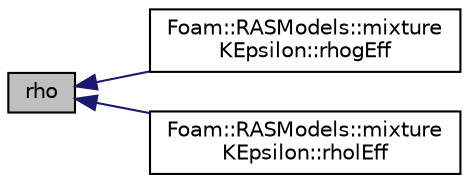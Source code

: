 digraph "rho"
{
  bgcolor="transparent";
  edge [fontname="Helvetica",fontsize="10",labelfontname="Helvetica",labelfontsize="10"];
  node [fontname="Helvetica",fontsize="10",shape=record];
  rankdir="LR";
  Node1 [label="rho",height=0.2,width=0.4,color="black", fillcolor="grey75", style="filled", fontcolor="black"];
  Node1 -> Node2 [dir="back",color="midnightblue",fontsize="10",style="solid",fontname="Helvetica"];
  Node2 [label="Foam::RASModels::mixture\lKEpsilon::rhogEff",height=0.2,width=0.4,color="black",URL="$a01518.html#afa8f40f0a971f549859e2871aa4c05a7"];
  Node1 -> Node3 [dir="back",color="midnightblue",fontsize="10",style="solid",fontname="Helvetica"];
  Node3 [label="Foam::RASModels::mixture\lKEpsilon::rholEff",height=0.2,width=0.4,color="black",URL="$a01518.html#a97c41f2ea63fcf6c8515390d50ec3319"];
}
